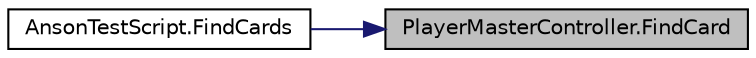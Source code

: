digraph "PlayerMasterController.FindCard"
{
 // LATEX_PDF_SIZE
  edge [fontname="Helvetica",fontsize="10",labelfontname="Helvetica",labelfontsize="10"];
  node [fontname="Helvetica",fontsize="10",shape=record];
  rankdir="RL";
  Node1 [label="PlayerMasterController.FindCard",height=0.2,width=0.4,color="black", fillcolor="grey75", style="filled", fontcolor="black",tooltip="check if the player has a card in his deck from the given list of cards it will return the cards and ..."];
  Node1 -> Node2 [dir="back",color="midnightblue",fontsize="10",style="solid",fontname="Helvetica"];
  Node2 [label="AnsonTestScript.FindCards",height=0.2,width=0.4,color="black", fillcolor="white", style="filled",URL="$class_anson_test_script.html#a5aa5459561a7c1f7cb500dd10193bae2",tooltip=" "];
}
